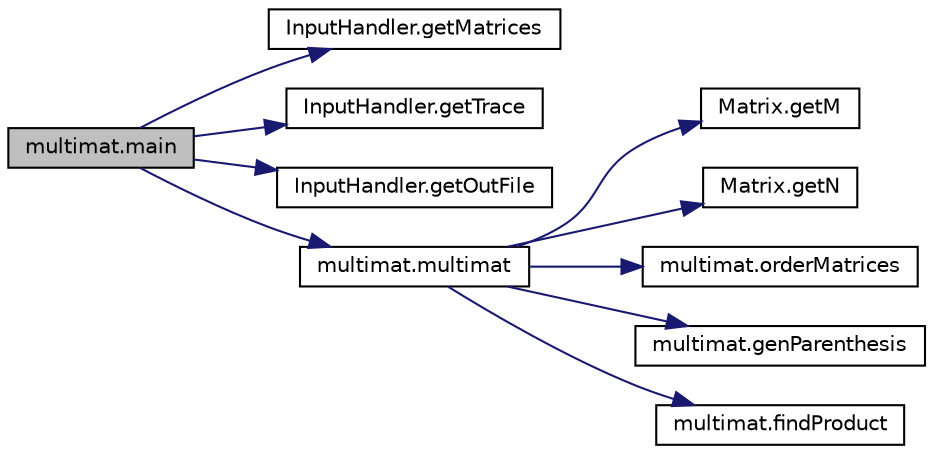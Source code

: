 digraph G
{
  edge [fontname="Helvetica",fontsize="10",labelfontname="Helvetica",labelfontsize="10"];
  node [fontname="Helvetica",fontsize="10",shape=record];
  rankdir="LR";
  Node1 [label="multimat.main",height=0.2,width=0.4,color="black", fillcolor="grey75", style="filled" fontcolor="black"];
  Node1 -> Node2 [color="midnightblue",fontsize="10",style="solid",fontname="Helvetica"];
  Node2 [label="InputHandler.getMatrices",height=0.2,width=0.4,color="black", fillcolor="white", style="filled",URL="$db/df6/classInputHandler.html#abf53f17b5ebc36a4a24167b6b76cf046"];
  Node1 -> Node3 [color="midnightblue",fontsize="10",style="solid",fontname="Helvetica"];
  Node3 [label="InputHandler.getTrace",height=0.2,width=0.4,color="black", fillcolor="white", style="filled",URL="$db/df6/classInputHandler.html#ae91026c105b48ae87859d8b4659f0bdd"];
  Node1 -> Node4 [color="midnightblue",fontsize="10",style="solid",fontname="Helvetica"];
  Node4 [label="InputHandler.getOutFile",height=0.2,width=0.4,color="black", fillcolor="white", style="filled",URL="$db/df6/classInputHandler.html#a44c0174e8603ccbbce48981ed5d1a229"];
  Node1 -> Node5 [color="midnightblue",fontsize="10",style="solid",fontname="Helvetica"];
  Node5 [label="multimat.multimat",height=0.2,width=0.4,color="black", fillcolor="white", style="filled",URL="$dd/dc8/classmultimat.html#a2c6764a88db29e40ee8e3fcae62624ab"];
  Node5 -> Node6 [color="midnightblue",fontsize="10",style="solid",fontname="Helvetica"];
  Node6 [label="Matrix.getM",height=0.2,width=0.4,color="black", fillcolor="white", style="filled",URL="$d3/d3f/classMatrix.html#ab882eddc120c8c8023a462f740f67bb7"];
  Node5 -> Node7 [color="midnightblue",fontsize="10",style="solid",fontname="Helvetica"];
  Node7 [label="Matrix.getN",height=0.2,width=0.4,color="black", fillcolor="white", style="filled",URL="$d3/d3f/classMatrix.html#a0dadbd15c145719d504b3c7e1d626870"];
  Node5 -> Node8 [color="midnightblue",fontsize="10",style="solid",fontname="Helvetica"];
  Node8 [label="multimat.orderMatrices",height=0.2,width=0.4,color="black", fillcolor="white", style="filled",URL="$dd/dc8/classmultimat.html#aa27b1cb5d03fa9018afdc4a6f97fd083"];
  Node5 -> Node9 [color="midnightblue",fontsize="10",style="solid",fontname="Helvetica"];
  Node9 [label="multimat.genParenthesis",height=0.2,width=0.4,color="black", fillcolor="white", style="filled",URL="$dd/dc8/classmultimat.html#a31d418c7baa4664d0b2b9aee8a56d0ec"];
  Node5 -> Node10 [color="midnightblue",fontsize="10",style="solid",fontname="Helvetica"];
  Node10 [label="multimat.findProduct",height=0.2,width=0.4,color="black", fillcolor="white", style="filled",URL="$dd/dc8/classmultimat.html#a2b2afedbe220600fe1b27352124d7469"];
}
